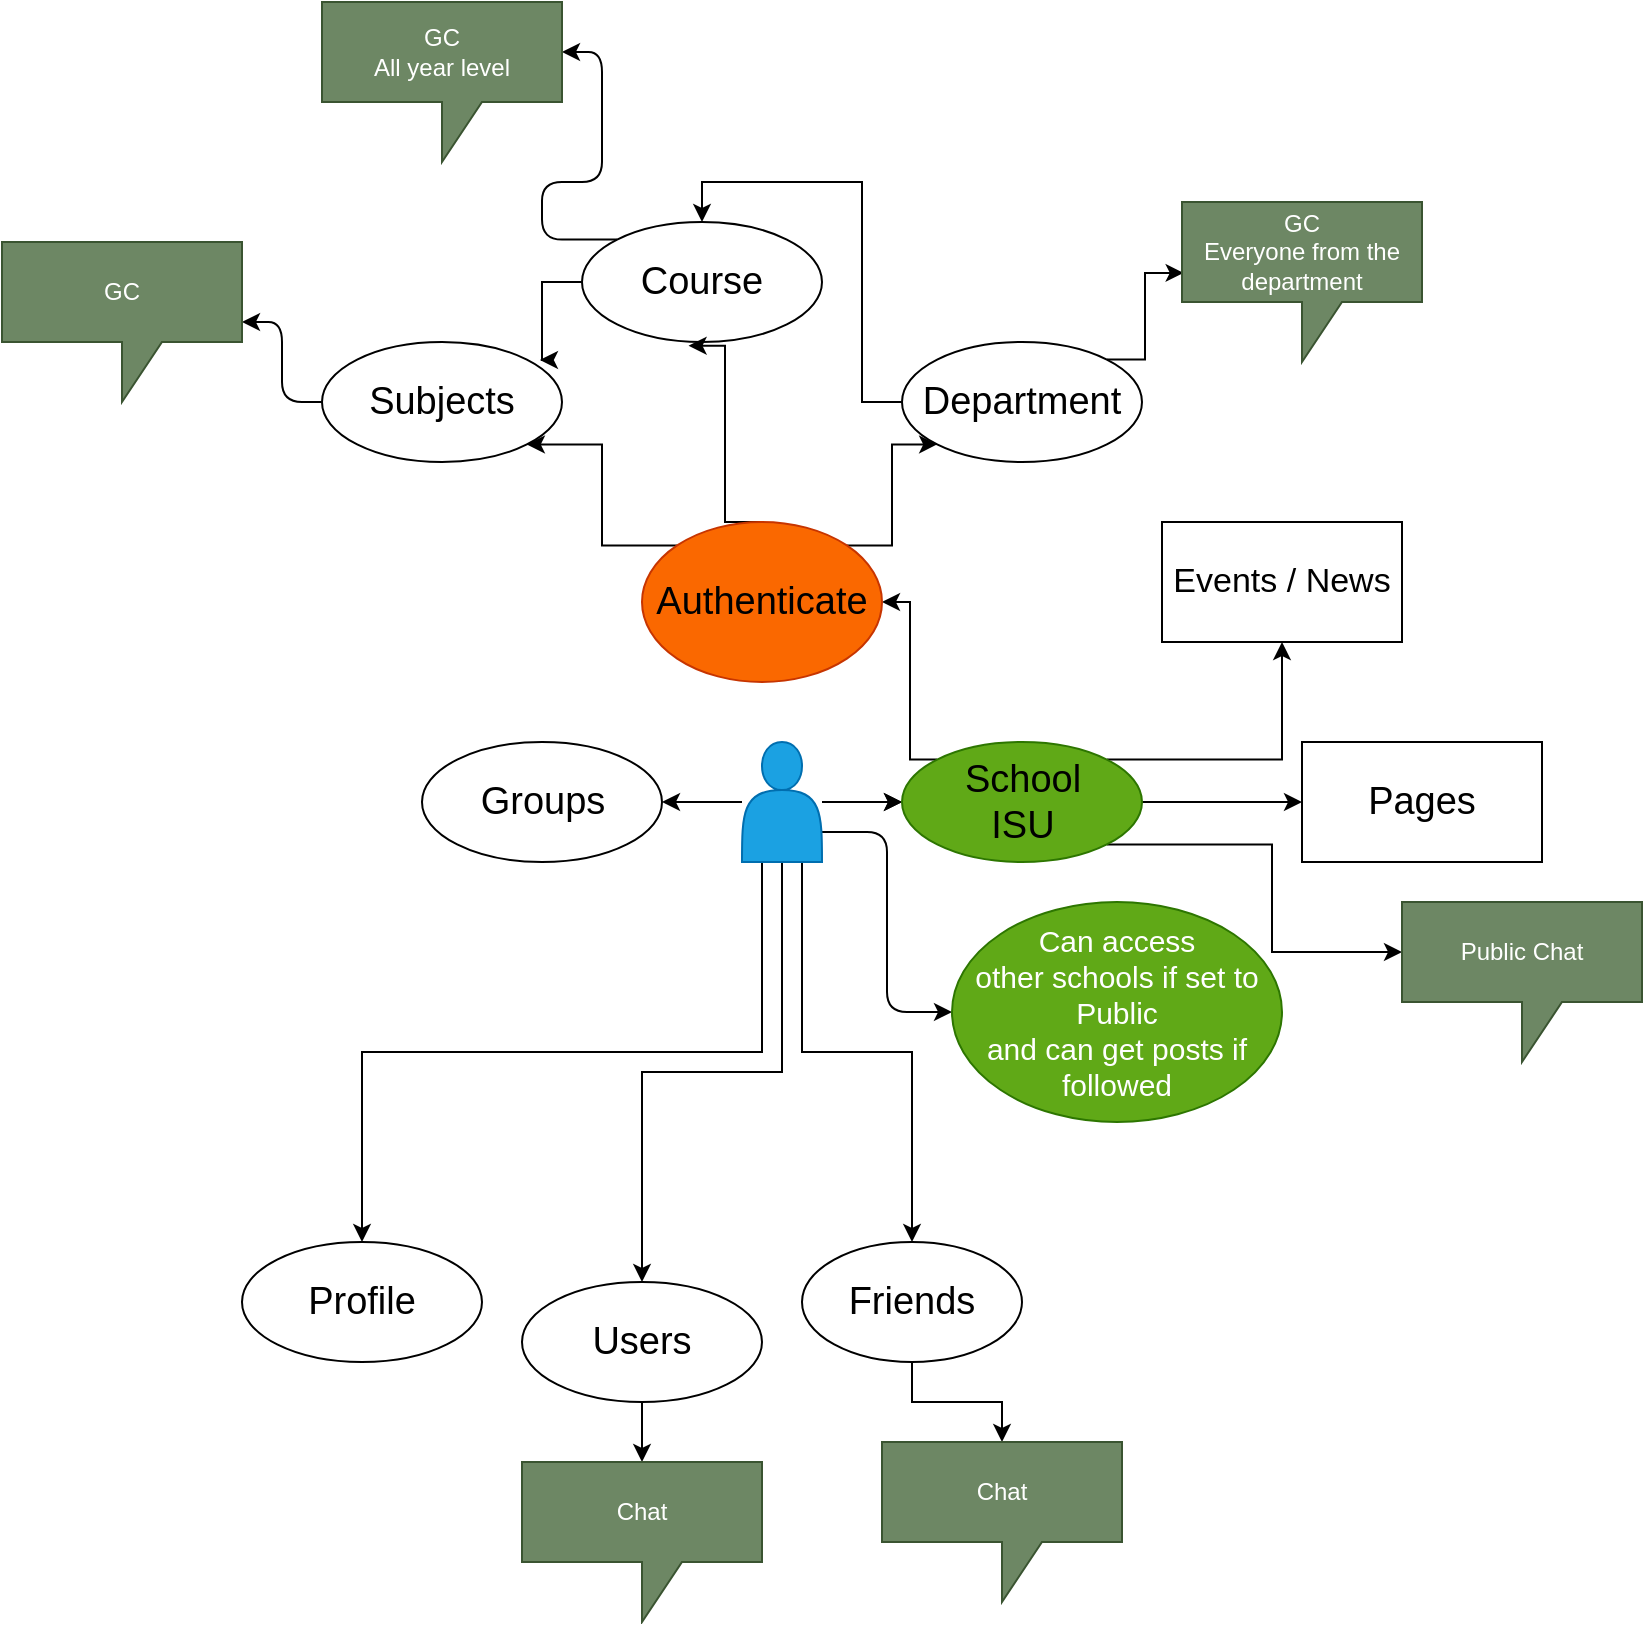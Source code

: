 <mxfile>
    <diagram id="mJ88TQgQCNfNeKW1SORx" name="Page-1">
        <mxGraphModel dx="1220" dy="888" grid="1" gridSize="10" guides="1" tooltips="1" connect="1" arrows="1" fold="1" page="0" pageScale="1" pageWidth="827" pageHeight="1169" background="none" math="0" shadow="0">
            <root>
                <mxCell id="0"/>
                <mxCell id="1" parent="0"/>
                <mxCell id="4" value="" style="edgeStyle=orthogonalEdgeStyle;rounded=0;orthogonalLoop=1;jettySize=auto;html=1;" parent="1" source="2" target="3" edge="1">
                    <mxGeometry relative="1" as="geometry"/>
                </mxCell>
                <mxCell id="8" value="" style="edgeStyle=orthogonalEdgeStyle;rounded=0;orthogonalLoop=1;jettySize=auto;html=1;" parent="1" source="2" target="7" edge="1">
                    <mxGeometry relative="1" as="geometry"/>
                </mxCell>
                <mxCell id="10" value="" style="edgeStyle=orthogonalEdgeStyle;rounded=0;orthogonalLoop=1;jettySize=auto;html=1;" parent="1" source="2" target="9" edge="1">
                    <mxGeometry relative="1" as="geometry"/>
                </mxCell>
                <mxCell id="11" value="" style="edgeStyle=orthogonalEdgeStyle;rounded=0;orthogonalLoop=1;jettySize=auto;html=1;" parent="1" source="2" target="3" edge="1">
                    <mxGeometry relative="1" as="geometry"/>
                </mxCell>
                <mxCell id="31" style="edgeStyle=orthogonalEdgeStyle;rounded=0;orthogonalLoop=1;jettySize=auto;html=1;exitX=0.75;exitY=1;exitDx=0;exitDy=0;" parent="1" source="2" target="32" edge="1">
                    <mxGeometry relative="1" as="geometry">
                        <mxPoint x="360" y="310" as="targetPoint"/>
                    </mxGeometry>
                </mxCell>
                <mxCell id="33" style="edgeStyle=orthogonalEdgeStyle;rounded=0;orthogonalLoop=1;jettySize=auto;html=1;exitX=0.25;exitY=1;exitDx=0;exitDy=0;" parent="1" source="2" target="34" edge="1">
                    <mxGeometry relative="1" as="geometry">
                        <mxPoint x="140" y="310" as="targetPoint"/>
                    </mxGeometry>
                </mxCell>
                <mxCell id="83" style="edgeStyle=orthogonalEdgeStyle;curved=0;rounded=1;sketch=0;orthogonalLoop=1;jettySize=auto;html=1;exitX=1;exitY=0.75;exitDx=0;exitDy=0;entryX=0;entryY=0.5;entryDx=0;entryDy=0;" parent="1" source="2" target="82" edge="1">
                    <mxGeometry relative="1" as="geometry"/>
                </mxCell>
                <mxCell id="2" value="" style="shape=actor;whiteSpace=wrap;html=1;strokeColor=#006EAF;fontColor=#ffffff;fillColor=#1ba1e2;" parent="1" vertex="1">
                    <mxGeometry x="230" y="190" width="40" height="60" as="geometry"/>
                </mxCell>
                <mxCell id="41" value="" style="edgeStyle=orthogonalEdgeStyle;rounded=0;orthogonalLoop=1;jettySize=auto;html=1;" parent="1" source="3" target="40" edge="1">
                    <mxGeometry relative="1" as="geometry"/>
                </mxCell>
                <mxCell id="42" style="edgeStyle=orthogonalEdgeStyle;rounded=0;orthogonalLoop=1;jettySize=auto;html=1;exitX=1;exitY=0;exitDx=0;exitDy=0;" parent="1" source="3" target="45" edge="1">
                    <mxGeometry relative="1" as="geometry">
                        <mxPoint x="480" y="160" as="targetPoint"/>
                    </mxGeometry>
                </mxCell>
                <mxCell id="51" style="edgeStyle=orthogonalEdgeStyle;rounded=0;orthogonalLoop=1;jettySize=auto;html=1;exitX=1;exitY=1;exitDx=0;exitDy=0;entryX=0;entryY=0;entryDx=0;entryDy=25;entryPerimeter=0;" parent="1" source="3" target="75" edge="1">
                    <mxGeometry relative="1" as="geometry">
                        <mxPoint x="500" y="300.0" as="targetPoint"/>
                    </mxGeometry>
                </mxCell>
                <mxCell id="59" style="edgeStyle=elbowEdgeStyle;rounded=0;orthogonalLoop=1;jettySize=auto;html=1;exitX=0;exitY=0;exitDx=0;exitDy=0;" parent="1" source="3" target="60" edge="1">
                    <mxGeometry relative="1" as="geometry">
                        <mxPoint x="260" y="110" as="targetPoint"/>
                    </mxGeometry>
                </mxCell>
                <mxCell id="3" value="" style="ellipse;whiteSpace=wrap;html=1;fillColor=#60a917;strokeColor=#2D7600;fontColor=#ffffff;" parent="1" vertex="1">
                    <mxGeometry x="310" y="190" width="120" height="60" as="geometry"/>
                </mxCell>
                <mxCell id="36" style="edgeStyle=orthogonalEdgeStyle;rounded=0;orthogonalLoop=1;jettySize=auto;html=1;exitX=0;exitY=0.5;exitDx=0;exitDy=0;entryX=0.908;entryY=0.15;entryDx=0;entryDy=0;entryPerimeter=0;" parent="1" source="5" target="27" edge="1">
                    <mxGeometry relative="1" as="geometry"/>
                </mxCell>
                <mxCell id="73" style="edgeStyle=orthogonalEdgeStyle;curved=0;rounded=1;sketch=0;orthogonalLoop=1;jettySize=auto;html=1;exitX=0;exitY=0;exitDx=0;exitDy=0;entryX=0;entryY=0;entryDx=120;entryDy=25;entryPerimeter=0;" parent="1" source="5" target="71" edge="1">
                    <mxGeometry relative="1" as="geometry"/>
                </mxCell>
                <mxCell id="5" value="&lt;font style=&quot;font-size: 19px&quot;&gt;Course&lt;/font&gt;" style="ellipse;whiteSpace=wrap;html=1;" parent="1" vertex="1">
                    <mxGeometry x="150" y="-70" width="120" height="60" as="geometry"/>
                </mxCell>
                <mxCell id="7" value="" style="ellipse;whiteSpace=wrap;html=1;" parent="1" vertex="1">
                    <mxGeometry x="70" y="190" width="120" height="60" as="geometry"/>
                </mxCell>
                <mxCell id="56" value="" style="edgeStyle=orthogonalEdgeStyle;rounded=0;orthogonalLoop=1;jettySize=auto;html=1;entryX=0.5;entryY=0;entryDx=0;entryDy=0;entryPerimeter=0;" parent="1" source="9" target="77" edge="1">
                    <mxGeometry relative="1" as="geometry">
                        <mxPoint x="180" y="590.0" as="targetPoint"/>
                    </mxGeometry>
                </mxCell>
                <mxCell id="9" value="&lt;font style=&quot;font-size: 19px&quot;&gt;Users&lt;/font&gt;" style="ellipse;whiteSpace=wrap;html=1;" parent="1" vertex="1">
                    <mxGeometry x="120" y="460" width="120" height="60" as="geometry"/>
                </mxCell>
                <mxCell id="13" value="&lt;span style=&quot;font-size: 19px&quot;&gt;School&lt;br&gt;ISU&lt;br&gt;&lt;/span&gt;" style="text;html=1;resizable=0;autosize=1;align=center;verticalAlign=middle;points=[];fillColor=none;strokeColor=none;rounded=0;" parent="1" vertex="1">
                    <mxGeometry x="335" y="200" width="70" height="40" as="geometry"/>
                </mxCell>
                <mxCell id="14" value="&lt;font style=&quot;font-size: 19px&quot;&gt;Groups&lt;br&gt;&lt;/font&gt;" style="text;html=1;resizable=0;autosize=1;align=center;verticalAlign=middle;points=[];fillColor=none;strokeColor=none;rounded=0;" parent="1" vertex="1">
                    <mxGeometry x="90" y="210" width="80" height="20" as="geometry"/>
                </mxCell>
                <mxCell id="38" style="edgeStyle=orthogonalEdgeStyle;rounded=0;orthogonalLoop=1;jettySize=auto;html=1;entryX=0.5;entryY=0;entryDx=0;entryDy=0;" parent="1" source="20" target="5" edge="1">
                    <mxGeometry relative="1" as="geometry"/>
                </mxCell>
                <mxCell id="64" style="edgeStyle=elbowEdgeStyle;rounded=0;orthogonalLoop=1;jettySize=auto;html=1;exitX=1;exitY=0;exitDx=0;exitDy=0;entryX=0.007;entryY=0.443;entryDx=0;entryDy=0;entryPerimeter=0;" parent="1" source="20" target="74" edge="1">
                    <mxGeometry relative="1" as="geometry">
                        <mxPoint x="460" y="-130" as="targetPoint"/>
                    </mxGeometry>
                </mxCell>
                <mxCell id="20" value="&lt;font style=&quot;font-size: 19px&quot;&gt;Department&lt;/font&gt;" style="ellipse;whiteSpace=wrap;html=1;" parent="1" vertex="1">
                    <mxGeometry x="310" y="-10" width="120" height="60" as="geometry"/>
                </mxCell>
                <mxCell id="70" style="edgeStyle=orthogonalEdgeStyle;curved=0;rounded=1;sketch=0;orthogonalLoop=1;jettySize=auto;html=1;" parent="1" source="27" target="69" edge="1">
                    <mxGeometry relative="1" as="geometry"/>
                </mxCell>
                <mxCell id="27" value="&lt;font style=&quot;font-size: 19px&quot;&gt;Subjects&lt;/font&gt;" style="ellipse;whiteSpace=wrap;html=1;" parent="1" vertex="1">
                    <mxGeometry x="20" y="-10" width="120" height="60" as="geometry"/>
                </mxCell>
                <mxCell id="54" value="" style="edgeStyle=orthogonalEdgeStyle;rounded=0;orthogonalLoop=1;jettySize=auto;html=1;entryX=0.5;entryY=0;entryDx=0;entryDy=0;entryPerimeter=0;" parent="1" source="32" target="76" edge="1">
                    <mxGeometry relative="1" as="geometry">
                        <mxPoint x="370" y="560.0" as="targetPoint"/>
                    </mxGeometry>
                </mxCell>
                <mxCell id="32" value="&lt;font style=&quot;font-size: 19px&quot;&gt;Friends&lt;/font&gt;" style="ellipse;whiteSpace=wrap;html=1;" parent="1" vertex="1">
                    <mxGeometry x="260" y="440" width="110" height="60" as="geometry"/>
                </mxCell>
                <mxCell id="34" value="&lt;font style=&quot;font-size: 19px&quot;&gt;Profile&lt;/font&gt;" style="ellipse;whiteSpace=wrap;html=1;" parent="1" vertex="1">
                    <mxGeometry x="-20.0" y="440" width="120" height="60" as="geometry"/>
                </mxCell>
                <mxCell id="40" value="&lt;sub&gt;&lt;font style=&quot;font-size: 19px&quot;&gt;Pages&lt;/font&gt;&lt;/sub&gt;" style="whiteSpace=wrap;html=1;" parent="1" vertex="1">
                    <mxGeometry x="510" y="190" width="120" height="60" as="geometry"/>
                </mxCell>
                <mxCell id="45" value="&lt;font style=&quot;font-size: 17px&quot;&gt;Events / News&lt;/font&gt;" style="rounded=0;whiteSpace=wrap;html=1;fillColor=none;horizontal=1;" parent="1" vertex="1">
                    <mxGeometry x="440" y="80" width="120" height="60" as="geometry"/>
                </mxCell>
                <mxCell id="61" style="edgeStyle=elbowEdgeStyle;rounded=0;orthogonalLoop=1;jettySize=auto;html=1;exitX=1;exitY=0;exitDx=0;exitDy=0;entryX=0;entryY=1;entryDx=0;entryDy=0;" parent="1" source="60" target="20" edge="1">
                    <mxGeometry relative="1" as="geometry"/>
                </mxCell>
                <mxCell id="62" style="edgeStyle=elbowEdgeStyle;rounded=0;orthogonalLoop=1;jettySize=auto;html=1;exitX=0.5;exitY=0;exitDx=0;exitDy=0;entryX=0.444;entryY=1.031;entryDx=0;entryDy=0;entryPerimeter=0;" parent="1" source="60" target="5" edge="1">
                    <mxGeometry relative="1" as="geometry"/>
                </mxCell>
                <mxCell id="63" style="edgeStyle=elbowEdgeStyle;rounded=0;orthogonalLoop=1;jettySize=auto;html=1;exitX=0;exitY=0;exitDx=0;exitDy=0;entryX=1;entryY=1;entryDx=0;entryDy=0;" parent="1" source="60" target="27" edge="1">
                    <mxGeometry relative="1" as="geometry"/>
                </mxCell>
                <mxCell id="60" value="&lt;font style=&quot;font-size: 19px&quot;&gt;Authenticate&lt;/font&gt;" style="ellipse;whiteSpace=wrap;html=1;fillColor=#fa6800;strokeColor=#C73500;fontColor=#000000;" parent="1" vertex="1">
                    <mxGeometry x="180" y="80" width="120" height="80" as="geometry"/>
                </mxCell>
                <mxCell id="69" value="GC" style="shape=callout;whiteSpace=wrap;html=1;perimeter=calloutPerimeter;rounded=0;sketch=0;fillColor=#6d8764;strokeColor=#3A5431;fontColor=#ffffff;" parent="1" vertex="1">
                    <mxGeometry x="-140" y="-60" width="120" height="80" as="geometry"/>
                </mxCell>
                <mxCell id="71" value="GC&lt;br&gt;All year level" style="shape=callout;whiteSpace=wrap;html=1;perimeter=calloutPerimeter;rounded=0;sketch=0;fillColor=#6d8764;strokeColor=#3A5431;fontColor=#ffffff;" parent="1" vertex="1">
                    <mxGeometry x="20" y="-180" width="120" height="80" as="geometry"/>
                </mxCell>
                <mxCell id="74" value="GC&lt;br&gt;Everyone from the department" style="shape=callout;whiteSpace=wrap;html=1;perimeter=calloutPerimeter;rounded=0;sketch=0;fillColor=#6d8764;strokeColor=#3A5431;fontColor=#ffffff;position2=0.5;" parent="1" vertex="1">
                    <mxGeometry x="450" y="-80" width="120" height="80" as="geometry"/>
                </mxCell>
                <mxCell id="75" value="Public Chat" style="shape=callout;whiteSpace=wrap;html=1;perimeter=calloutPerimeter;rounded=0;sketch=0;fillColor=#6d8764;strokeColor=#3A5431;fontColor=#ffffff;" parent="1" vertex="1">
                    <mxGeometry x="560" y="270" width="120" height="80" as="geometry"/>
                </mxCell>
                <mxCell id="76" value="Chat" style="shape=callout;whiteSpace=wrap;html=1;perimeter=calloutPerimeter;rounded=0;sketch=0;fillColor=#6d8764;strokeColor=#3A5431;fontColor=#ffffff;" parent="1" vertex="1">
                    <mxGeometry x="300" y="540" width="120" height="80" as="geometry"/>
                </mxCell>
                <mxCell id="77" value="Chat" style="shape=callout;whiteSpace=wrap;html=1;perimeter=calloutPerimeter;rounded=0;sketch=0;fillColor=#6d8764;strokeColor=#3A5431;fontColor=#ffffff;" parent="1" vertex="1">
                    <mxGeometry x="120" y="550" width="120" height="80" as="geometry"/>
                </mxCell>
                <mxCell id="82" value="&lt;font style=&quot;font-size: 15px&quot;&gt;Can access &lt;br&gt;other schools if set to Public&lt;br&gt;and can get posts if followed&lt;br&gt;&lt;/font&gt;" style="ellipse;whiteSpace=wrap;html=1;rounded=0;sketch=0;fillColor=#60a917;strokeColor=#2D7600;fontColor=#ffffff;" parent="1" vertex="1">
                    <mxGeometry x="335" y="270" width="165" height="110" as="geometry"/>
                </mxCell>
            </root>
        </mxGraphModel>
    </diagram>
</mxfile>